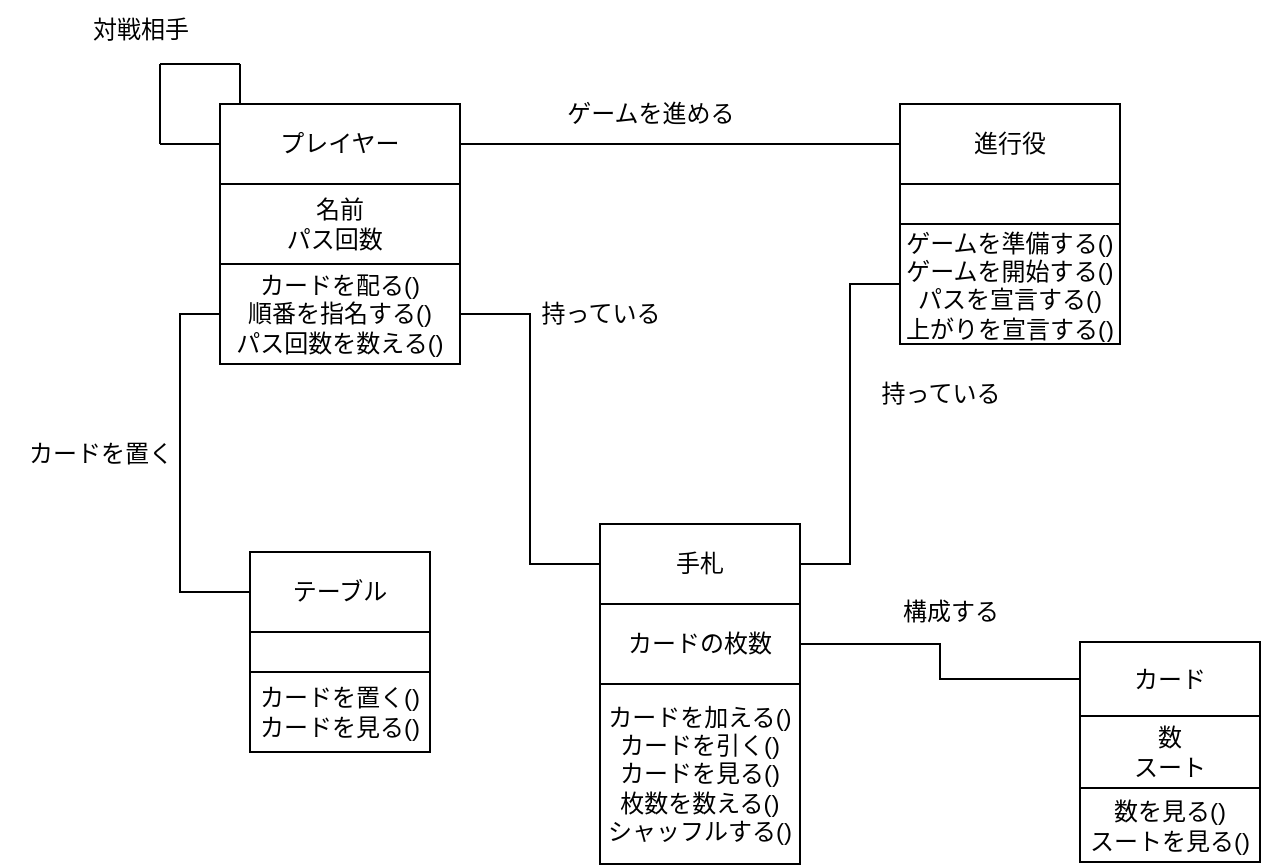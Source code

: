 <mxfile version="24.7.1" type="device">
  <diagram id="9aJ6VG_4qWcxqx4f6wC8" name="ページ1">
    <mxGraphModel dx="839" dy="468" grid="1" gridSize="10" guides="1" tooltips="1" connect="1" arrows="1" fold="1" page="1" pageScale="1" pageWidth="1169" pageHeight="827" math="0" shadow="0">
      <root>
        <mxCell id="0" />
        <mxCell id="1" parent="0" />
        <mxCell id="t29xWnEcKiahIYwdL2Hy-1" value="" style="shape=table;startSize=0;container=1;collapsible=0;childLayout=tableLayout;" vertex="1" parent="1">
          <mxGeometry x="230" y="90" width="120" height="130" as="geometry" />
        </mxCell>
        <mxCell id="t29xWnEcKiahIYwdL2Hy-2" value="" style="shape=tableRow;horizontal=0;startSize=0;swimlaneHead=0;swimlaneBody=0;strokeColor=inherit;top=0;left=0;bottom=0;right=0;collapsible=0;dropTarget=0;fillColor=none;points=[[0,0.5],[1,0.5]];portConstraint=eastwest;" vertex="1" parent="t29xWnEcKiahIYwdL2Hy-1">
          <mxGeometry width="120" height="40" as="geometry" />
        </mxCell>
        <mxCell id="t29xWnEcKiahIYwdL2Hy-3" value="プレイヤー" style="shape=partialRectangle;html=1;whiteSpace=wrap;connectable=0;strokeColor=inherit;overflow=hidden;fillColor=none;top=0;left=0;bottom=0;right=0;pointerEvents=1;" vertex="1" parent="t29xWnEcKiahIYwdL2Hy-2">
          <mxGeometry width="120" height="40" as="geometry">
            <mxRectangle width="120" height="40" as="alternateBounds" />
          </mxGeometry>
        </mxCell>
        <mxCell id="t29xWnEcKiahIYwdL2Hy-4" value="" style="shape=tableRow;horizontal=0;startSize=0;swimlaneHead=0;swimlaneBody=0;strokeColor=inherit;top=0;left=0;bottom=0;right=0;collapsible=0;dropTarget=0;fillColor=none;points=[[0,0.5],[1,0.5]];portConstraint=eastwest;" vertex="1" parent="t29xWnEcKiahIYwdL2Hy-1">
          <mxGeometry y="40" width="120" height="40" as="geometry" />
        </mxCell>
        <mxCell id="t29xWnEcKiahIYwdL2Hy-5" value="名前&lt;div&gt;パス回数&lt;span style=&quot;white-space: pre;&quot;&gt;&#x9;&lt;/span&gt;&lt;/div&gt;" style="shape=partialRectangle;html=1;whiteSpace=wrap;connectable=0;strokeColor=inherit;overflow=hidden;fillColor=none;top=0;left=0;bottom=0;right=0;pointerEvents=1;" vertex="1" parent="t29xWnEcKiahIYwdL2Hy-4">
          <mxGeometry width="120" height="40" as="geometry">
            <mxRectangle width="120" height="40" as="alternateBounds" />
          </mxGeometry>
        </mxCell>
        <mxCell id="t29xWnEcKiahIYwdL2Hy-6" value="" style="shape=tableRow;horizontal=0;startSize=0;swimlaneHead=0;swimlaneBody=0;strokeColor=inherit;top=0;left=0;bottom=0;right=0;collapsible=0;dropTarget=0;fillColor=none;points=[[0,0.5],[1,0.5]];portConstraint=eastwest;" vertex="1" parent="t29xWnEcKiahIYwdL2Hy-1">
          <mxGeometry y="80" width="120" height="50" as="geometry" />
        </mxCell>
        <mxCell id="t29xWnEcKiahIYwdL2Hy-7" value="カードを配る()&lt;div&gt;順番を指名する()&lt;/div&gt;&lt;div&gt;パス回数を数える()&lt;/div&gt;" style="shape=partialRectangle;html=1;whiteSpace=wrap;connectable=0;strokeColor=inherit;overflow=hidden;fillColor=none;top=0;left=0;bottom=0;right=0;pointerEvents=1;" vertex="1" parent="t29xWnEcKiahIYwdL2Hy-6">
          <mxGeometry width="120" height="50" as="geometry">
            <mxRectangle width="120" height="50" as="alternateBounds" />
          </mxGeometry>
        </mxCell>
        <mxCell id="t29xWnEcKiahIYwdL2Hy-8" value="" style="shape=table;startSize=0;container=1;collapsible=0;childLayout=tableLayout;" vertex="1" parent="1">
          <mxGeometry x="570" y="90" width="110" height="120" as="geometry" />
        </mxCell>
        <mxCell id="t29xWnEcKiahIYwdL2Hy-9" value="" style="shape=tableRow;horizontal=0;startSize=0;swimlaneHead=0;swimlaneBody=0;strokeColor=inherit;top=0;left=0;bottom=0;right=0;collapsible=0;dropTarget=0;fillColor=none;points=[[0,0.5],[1,0.5]];portConstraint=eastwest;" vertex="1" parent="t29xWnEcKiahIYwdL2Hy-8">
          <mxGeometry width="110" height="40" as="geometry" />
        </mxCell>
        <mxCell id="t29xWnEcKiahIYwdL2Hy-10" value="進行役" style="shape=partialRectangle;html=1;whiteSpace=wrap;connectable=0;strokeColor=inherit;overflow=hidden;fillColor=none;top=0;left=0;bottom=0;right=0;pointerEvents=1;" vertex="1" parent="t29xWnEcKiahIYwdL2Hy-9">
          <mxGeometry width="110" height="40" as="geometry">
            <mxRectangle width="110" height="40" as="alternateBounds" />
          </mxGeometry>
        </mxCell>
        <mxCell id="t29xWnEcKiahIYwdL2Hy-11" value="" style="shape=tableRow;horizontal=0;startSize=0;swimlaneHead=0;swimlaneBody=0;strokeColor=inherit;top=0;left=0;bottom=0;right=0;collapsible=0;dropTarget=0;fillColor=none;points=[[0,0.5],[1,0.5]];portConstraint=eastwest;" vertex="1" parent="t29xWnEcKiahIYwdL2Hy-8">
          <mxGeometry y="40" width="110" height="20" as="geometry" />
        </mxCell>
        <mxCell id="t29xWnEcKiahIYwdL2Hy-12" value="" style="shape=partialRectangle;html=1;whiteSpace=wrap;connectable=0;strokeColor=inherit;overflow=hidden;fillColor=none;top=0;left=0;bottom=0;right=0;pointerEvents=1;" vertex="1" parent="t29xWnEcKiahIYwdL2Hy-11">
          <mxGeometry width="110" height="20" as="geometry">
            <mxRectangle width="110" height="20" as="alternateBounds" />
          </mxGeometry>
        </mxCell>
        <mxCell id="t29xWnEcKiahIYwdL2Hy-13" value="" style="shape=tableRow;horizontal=0;startSize=0;swimlaneHead=0;swimlaneBody=0;strokeColor=inherit;top=0;left=0;bottom=0;right=0;collapsible=0;dropTarget=0;fillColor=none;points=[[0,0.5],[1,0.5]];portConstraint=eastwest;" vertex="1" parent="t29xWnEcKiahIYwdL2Hy-8">
          <mxGeometry y="60" width="110" height="60" as="geometry" />
        </mxCell>
        <mxCell id="t29xWnEcKiahIYwdL2Hy-14" value="&lt;div&gt;ゲームを準備する()&lt;/div&gt;ゲームを開始する()&lt;div&gt;パスを宣言する()&lt;/div&gt;&lt;div&gt;上がりを宣言する()&lt;br&gt;&lt;/div&gt;" style="shape=partialRectangle;html=1;whiteSpace=wrap;connectable=0;strokeColor=inherit;overflow=hidden;fillColor=none;top=0;left=0;bottom=0;right=0;pointerEvents=1;" vertex="1" parent="t29xWnEcKiahIYwdL2Hy-13">
          <mxGeometry width="110" height="60" as="geometry">
            <mxRectangle width="110" height="60" as="alternateBounds" />
          </mxGeometry>
        </mxCell>
        <mxCell id="t29xWnEcKiahIYwdL2Hy-15" value="" style="shape=table;startSize=0;container=1;collapsible=0;childLayout=tableLayout;" vertex="1" parent="1">
          <mxGeometry x="245" y="314" width="90" height="100" as="geometry" />
        </mxCell>
        <mxCell id="t29xWnEcKiahIYwdL2Hy-16" value="" style="shape=tableRow;horizontal=0;startSize=0;swimlaneHead=0;swimlaneBody=0;strokeColor=inherit;top=0;left=0;bottom=0;right=0;collapsible=0;dropTarget=0;fillColor=none;points=[[0,0.5],[1,0.5]];portConstraint=eastwest;" vertex="1" parent="t29xWnEcKiahIYwdL2Hy-15">
          <mxGeometry width="90" height="40" as="geometry" />
        </mxCell>
        <mxCell id="t29xWnEcKiahIYwdL2Hy-17" value="テーブル" style="shape=partialRectangle;html=1;whiteSpace=wrap;connectable=0;strokeColor=inherit;overflow=hidden;fillColor=none;top=0;left=0;bottom=0;right=0;pointerEvents=1;" vertex="1" parent="t29xWnEcKiahIYwdL2Hy-16">
          <mxGeometry width="90" height="40" as="geometry">
            <mxRectangle width="90" height="40" as="alternateBounds" />
          </mxGeometry>
        </mxCell>
        <mxCell id="t29xWnEcKiahIYwdL2Hy-18" value="" style="shape=tableRow;horizontal=0;startSize=0;swimlaneHead=0;swimlaneBody=0;strokeColor=inherit;top=0;left=0;bottom=0;right=0;collapsible=0;dropTarget=0;fillColor=none;points=[[0,0.5],[1,0.5]];portConstraint=eastwest;" vertex="1" parent="t29xWnEcKiahIYwdL2Hy-15">
          <mxGeometry y="40" width="90" height="20" as="geometry" />
        </mxCell>
        <mxCell id="t29xWnEcKiahIYwdL2Hy-19" value="" style="shape=partialRectangle;html=1;whiteSpace=wrap;connectable=0;strokeColor=inherit;overflow=hidden;fillColor=none;top=0;left=0;bottom=0;right=0;pointerEvents=1;" vertex="1" parent="t29xWnEcKiahIYwdL2Hy-18">
          <mxGeometry width="90" height="20" as="geometry">
            <mxRectangle width="90" height="20" as="alternateBounds" />
          </mxGeometry>
        </mxCell>
        <mxCell id="t29xWnEcKiahIYwdL2Hy-20" value="" style="shape=tableRow;horizontal=0;startSize=0;swimlaneHead=0;swimlaneBody=0;strokeColor=inherit;top=0;left=0;bottom=0;right=0;collapsible=0;dropTarget=0;fillColor=none;points=[[0,0.5],[1,0.5]];portConstraint=eastwest;" vertex="1" parent="t29xWnEcKiahIYwdL2Hy-15">
          <mxGeometry y="60" width="90" height="40" as="geometry" />
        </mxCell>
        <mxCell id="t29xWnEcKiahIYwdL2Hy-21" value="カードを置く()&lt;div&gt;カードを見る()&lt;br&gt;&lt;/div&gt;" style="shape=partialRectangle;html=1;whiteSpace=wrap;connectable=0;strokeColor=inherit;overflow=hidden;fillColor=none;top=0;left=0;bottom=0;right=0;pointerEvents=1;" vertex="1" parent="t29xWnEcKiahIYwdL2Hy-20">
          <mxGeometry width="90" height="40" as="geometry">
            <mxRectangle width="90" height="40" as="alternateBounds" />
          </mxGeometry>
        </mxCell>
        <mxCell id="t29xWnEcKiahIYwdL2Hy-22" value="" style="shape=table;startSize=0;container=1;collapsible=0;childLayout=tableLayout;" vertex="1" parent="1">
          <mxGeometry x="420" y="300" width="100" height="170" as="geometry" />
        </mxCell>
        <mxCell id="t29xWnEcKiahIYwdL2Hy-23" value="" style="shape=tableRow;horizontal=0;startSize=0;swimlaneHead=0;swimlaneBody=0;strokeColor=inherit;top=0;left=0;bottom=0;right=0;collapsible=0;dropTarget=0;fillColor=none;points=[[0,0.5],[1,0.5]];portConstraint=eastwest;" vertex="1" parent="t29xWnEcKiahIYwdL2Hy-22">
          <mxGeometry width="100" height="40" as="geometry" />
        </mxCell>
        <mxCell id="t29xWnEcKiahIYwdL2Hy-24" value="手札" style="shape=partialRectangle;html=1;whiteSpace=wrap;connectable=0;strokeColor=inherit;overflow=hidden;fillColor=none;top=0;left=0;bottom=0;right=0;pointerEvents=1;" vertex="1" parent="t29xWnEcKiahIYwdL2Hy-23">
          <mxGeometry width="100" height="40" as="geometry">
            <mxRectangle width="100" height="40" as="alternateBounds" />
          </mxGeometry>
        </mxCell>
        <mxCell id="t29xWnEcKiahIYwdL2Hy-25" value="" style="shape=tableRow;horizontal=0;startSize=0;swimlaneHead=0;swimlaneBody=0;strokeColor=inherit;top=0;left=0;bottom=0;right=0;collapsible=0;dropTarget=0;fillColor=none;points=[[0,0.5],[1,0.5]];portConstraint=eastwest;" vertex="1" parent="t29xWnEcKiahIYwdL2Hy-22">
          <mxGeometry y="40" width="100" height="40" as="geometry" />
        </mxCell>
        <mxCell id="t29xWnEcKiahIYwdL2Hy-26" value="カードの枚数" style="shape=partialRectangle;html=1;whiteSpace=wrap;connectable=0;strokeColor=inherit;overflow=hidden;fillColor=none;top=0;left=0;bottom=0;right=0;pointerEvents=1;" vertex="1" parent="t29xWnEcKiahIYwdL2Hy-25">
          <mxGeometry width="100" height="40" as="geometry">
            <mxRectangle width="100" height="40" as="alternateBounds" />
          </mxGeometry>
        </mxCell>
        <mxCell id="t29xWnEcKiahIYwdL2Hy-27" value="" style="shape=tableRow;horizontal=0;startSize=0;swimlaneHead=0;swimlaneBody=0;strokeColor=inherit;top=0;left=0;bottom=0;right=0;collapsible=0;dropTarget=0;fillColor=none;points=[[0,0.5],[1,0.5]];portConstraint=eastwest;" vertex="1" parent="t29xWnEcKiahIYwdL2Hy-22">
          <mxGeometry y="80" width="100" height="90" as="geometry" />
        </mxCell>
        <mxCell id="t29xWnEcKiahIYwdL2Hy-28" value="カードを加える()&lt;div&gt;カードを引く()&lt;/div&gt;&lt;div&gt;カードを見る()&lt;/div&gt;&lt;div&gt;枚数を数える()&lt;/div&gt;&lt;div&gt;シャッフルする()&lt;/div&gt;" style="shape=partialRectangle;html=1;whiteSpace=wrap;connectable=0;strokeColor=inherit;overflow=hidden;fillColor=none;top=0;left=0;bottom=0;right=0;pointerEvents=1;" vertex="1" parent="t29xWnEcKiahIYwdL2Hy-27">
          <mxGeometry width="100" height="90" as="geometry">
            <mxRectangle width="100" height="90" as="alternateBounds" />
          </mxGeometry>
        </mxCell>
        <mxCell id="t29xWnEcKiahIYwdL2Hy-29" value="" style="shape=table;startSize=0;container=1;collapsible=0;childLayout=tableLayout;" vertex="1" parent="1">
          <mxGeometry x="660" y="359" width="90" height="110" as="geometry" />
        </mxCell>
        <mxCell id="t29xWnEcKiahIYwdL2Hy-30" value="" style="shape=tableRow;horizontal=0;startSize=0;swimlaneHead=0;swimlaneBody=0;strokeColor=inherit;top=0;left=0;bottom=0;right=0;collapsible=0;dropTarget=0;fillColor=none;points=[[0,0.5],[1,0.5]];portConstraint=eastwest;" vertex="1" parent="t29xWnEcKiahIYwdL2Hy-29">
          <mxGeometry width="90" height="37" as="geometry" />
        </mxCell>
        <mxCell id="t29xWnEcKiahIYwdL2Hy-31" value="カード" style="shape=partialRectangle;html=1;whiteSpace=wrap;connectable=0;strokeColor=inherit;overflow=hidden;fillColor=none;top=0;left=0;bottom=0;right=0;pointerEvents=1;" vertex="1" parent="t29xWnEcKiahIYwdL2Hy-30">
          <mxGeometry width="90" height="37" as="geometry">
            <mxRectangle width="90" height="37" as="alternateBounds" />
          </mxGeometry>
        </mxCell>
        <mxCell id="t29xWnEcKiahIYwdL2Hy-32" value="" style="shape=tableRow;horizontal=0;startSize=0;swimlaneHead=0;swimlaneBody=0;strokeColor=inherit;top=0;left=0;bottom=0;right=0;collapsible=0;dropTarget=0;fillColor=none;points=[[0,0.5],[1,0.5]];portConstraint=eastwest;" vertex="1" parent="t29xWnEcKiahIYwdL2Hy-29">
          <mxGeometry y="37" width="90" height="36" as="geometry" />
        </mxCell>
        <mxCell id="t29xWnEcKiahIYwdL2Hy-33" value="数&lt;div&gt;スート&lt;/div&gt;" style="shape=partialRectangle;html=1;whiteSpace=wrap;connectable=0;strokeColor=inherit;overflow=hidden;fillColor=none;top=0;left=0;bottom=0;right=0;pointerEvents=1;" vertex="1" parent="t29xWnEcKiahIYwdL2Hy-32">
          <mxGeometry width="90" height="36" as="geometry">
            <mxRectangle width="90" height="36" as="alternateBounds" />
          </mxGeometry>
        </mxCell>
        <mxCell id="t29xWnEcKiahIYwdL2Hy-34" value="" style="shape=tableRow;horizontal=0;startSize=0;swimlaneHead=0;swimlaneBody=0;strokeColor=inherit;top=0;left=0;bottom=0;right=0;collapsible=0;dropTarget=0;fillColor=none;points=[[0,0.5],[1,0.5]];portConstraint=eastwest;" vertex="1" parent="t29xWnEcKiahIYwdL2Hy-29">
          <mxGeometry y="73" width="90" height="37" as="geometry" />
        </mxCell>
        <mxCell id="t29xWnEcKiahIYwdL2Hy-35" value="数を見る()&lt;div&gt;スートを見る()&lt;/div&gt;" style="shape=partialRectangle;html=1;whiteSpace=wrap;connectable=0;strokeColor=inherit;overflow=hidden;fillColor=none;top=0;left=0;bottom=0;right=0;pointerEvents=1;" vertex="1" parent="t29xWnEcKiahIYwdL2Hy-34">
          <mxGeometry width="90" height="37" as="geometry">
            <mxRectangle width="90" height="37" as="alternateBounds" />
          </mxGeometry>
        </mxCell>
        <mxCell id="t29xWnEcKiahIYwdL2Hy-36" style="edgeStyle=orthogonalEdgeStyle;rounded=0;orthogonalLoop=1;jettySize=auto;html=1;exitX=1;exitY=0.5;exitDx=0;exitDy=0;endArrow=none;endFill=0;" edge="1" parent="1" source="t29xWnEcKiahIYwdL2Hy-2" target="t29xWnEcKiahIYwdL2Hy-9">
          <mxGeometry relative="1" as="geometry" />
        </mxCell>
        <mxCell id="t29xWnEcKiahIYwdL2Hy-38" style="edgeStyle=orthogonalEdgeStyle;rounded=0;orthogonalLoop=1;jettySize=auto;html=1;exitX=0;exitY=0.5;exitDx=0;exitDy=0;entryX=0;entryY=0.5;entryDx=0;entryDy=0;endArrow=none;endFill=0;" edge="1" parent="1" source="t29xWnEcKiahIYwdL2Hy-6" target="t29xWnEcKiahIYwdL2Hy-16">
          <mxGeometry relative="1" as="geometry" />
        </mxCell>
        <mxCell id="t29xWnEcKiahIYwdL2Hy-39" style="edgeStyle=orthogonalEdgeStyle;rounded=0;orthogonalLoop=1;jettySize=auto;html=1;exitX=1;exitY=0.5;exitDx=0;exitDy=0;endArrow=none;endFill=0;" edge="1" parent="1" source="t29xWnEcKiahIYwdL2Hy-6" target="t29xWnEcKiahIYwdL2Hy-23">
          <mxGeometry relative="1" as="geometry" />
        </mxCell>
        <mxCell id="t29xWnEcKiahIYwdL2Hy-40" style="edgeStyle=orthogonalEdgeStyle;rounded=0;orthogonalLoop=1;jettySize=auto;html=1;exitX=0;exitY=0.5;exitDx=0;exitDy=0;endArrow=none;endFill=0;" edge="1" parent="1" source="t29xWnEcKiahIYwdL2Hy-13" target="t29xWnEcKiahIYwdL2Hy-23">
          <mxGeometry relative="1" as="geometry" />
        </mxCell>
        <mxCell id="t29xWnEcKiahIYwdL2Hy-42" style="edgeStyle=orthogonalEdgeStyle;rounded=0;orthogonalLoop=1;jettySize=auto;html=1;exitX=1;exitY=0.5;exitDx=0;exitDy=0;endArrow=none;endFill=0;" edge="1" parent="1" source="t29xWnEcKiahIYwdL2Hy-25" target="t29xWnEcKiahIYwdL2Hy-30">
          <mxGeometry relative="1" as="geometry" />
        </mxCell>
        <mxCell id="t29xWnEcKiahIYwdL2Hy-43" value="" style="endArrow=none;html=1;rounded=0;" edge="1" parent="1">
          <mxGeometry width="50" height="50" relative="1" as="geometry">
            <mxPoint x="200" y="110" as="sourcePoint" />
            <mxPoint x="230" y="110" as="targetPoint" />
          </mxGeometry>
        </mxCell>
        <mxCell id="t29xWnEcKiahIYwdL2Hy-44" value="" style="endArrow=none;html=1;rounded=0;" edge="1" parent="1">
          <mxGeometry width="50" height="50" relative="1" as="geometry">
            <mxPoint x="200" y="110" as="sourcePoint" />
            <mxPoint x="200" y="70" as="targetPoint" />
          </mxGeometry>
        </mxCell>
        <mxCell id="t29xWnEcKiahIYwdL2Hy-45" value="" style="endArrow=none;html=1;rounded=0;" edge="1" parent="1">
          <mxGeometry width="50" height="50" relative="1" as="geometry">
            <mxPoint x="200" y="70" as="sourcePoint" />
            <mxPoint x="240" y="70" as="targetPoint" />
          </mxGeometry>
        </mxCell>
        <mxCell id="t29xWnEcKiahIYwdL2Hy-46" value="" style="endArrow=none;html=1;rounded=0;" edge="1" parent="1">
          <mxGeometry width="50" height="50" relative="1" as="geometry">
            <mxPoint x="240" y="90" as="sourcePoint" />
            <mxPoint x="240" y="70" as="targetPoint" />
          </mxGeometry>
        </mxCell>
        <mxCell id="t29xWnEcKiahIYwdL2Hy-47" value="対戦相手" style="text;html=1;align=center;verticalAlign=middle;resizable=0;points=[];autosize=1;strokeColor=none;fillColor=none;" vertex="1" parent="1">
          <mxGeometry x="155" y="38" width="70" height="30" as="geometry" />
        </mxCell>
        <mxCell id="t29xWnEcKiahIYwdL2Hy-48" value="ゲームを進める" style="text;html=1;align=center;verticalAlign=middle;resizable=0;points=[];autosize=1;strokeColor=none;fillColor=none;" vertex="1" parent="1">
          <mxGeometry x="390" y="80" width="110" height="30" as="geometry" />
        </mxCell>
        <mxCell id="t29xWnEcKiahIYwdL2Hy-49" value="カードを置く" style="text;html=1;align=center;verticalAlign=middle;resizable=0;points=[];autosize=1;strokeColor=none;fillColor=none;" vertex="1" parent="1">
          <mxGeometry x="120" y="250" width="100" height="30" as="geometry" />
        </mxCell>
        <mxCell id="t29xWnEcKiahIYwdL2Hy-50" value="持っている" style="text;html=1;align=center;verticalAlign=middle;resizable=0;points=[];autosize=1;strokeColor=none;fillColor=none;" vertex="1" parent="1">
          <mxGeometry x="380" y="180" width="80" height="30" as="geometry" />
        </mxCell>
        <mxCell id="t29xWnEcKiahIYwdL2Hy-51" value="持っている" style="text;html=1;align=center;verticalAlign=middle;resizable=0;points=[];autosize=1;strokeColor=none;fillColor=none;" vertex="1" parent="1">
          <mxGeometry x="550" y="220" width="80" height="30" as="geometry" />
        </mxCell>
        <mxCell id="t29xWnEcKiahIYwdL2Hy-52" value="構成する" style="text;html=1;align=center;verticalAlign=middle;resizable=0;points=[];autosize=1;strokeColor=none;fillColor=none;" vertex="1" parent="1">
          <mxGeometry x="560" y="329" width="70" height="30" as="geometry" />
        </mxCell>
      </root>
    </mxGraphModel>
  </diagram>
</mxfile>
